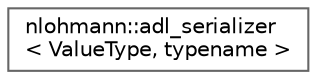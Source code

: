 digraph "Graphical Class Hierarchy"
{
 // LATEX_PDF_SIZE
  bgcolor="transparent";
  edge [fontname=Helvetica,fontsize=10,labelfontname=Helvetica,labelfontsize=10];
  node [fontname=Helvetica,fontsize=10,shape=box,height=0.2,width=0.4];
  rankdir="LR";
  Node0 [id="Node000000",label="nlohmann::adl_serializer\l\< ValueType, typename \>",height=0.2,width=0.4,color="grey40", fillcolor="white", style="filled",URL="$structnlohmann_1_1adl__serializer.html",tooltip="default JSONSerializer template argument"];
}
